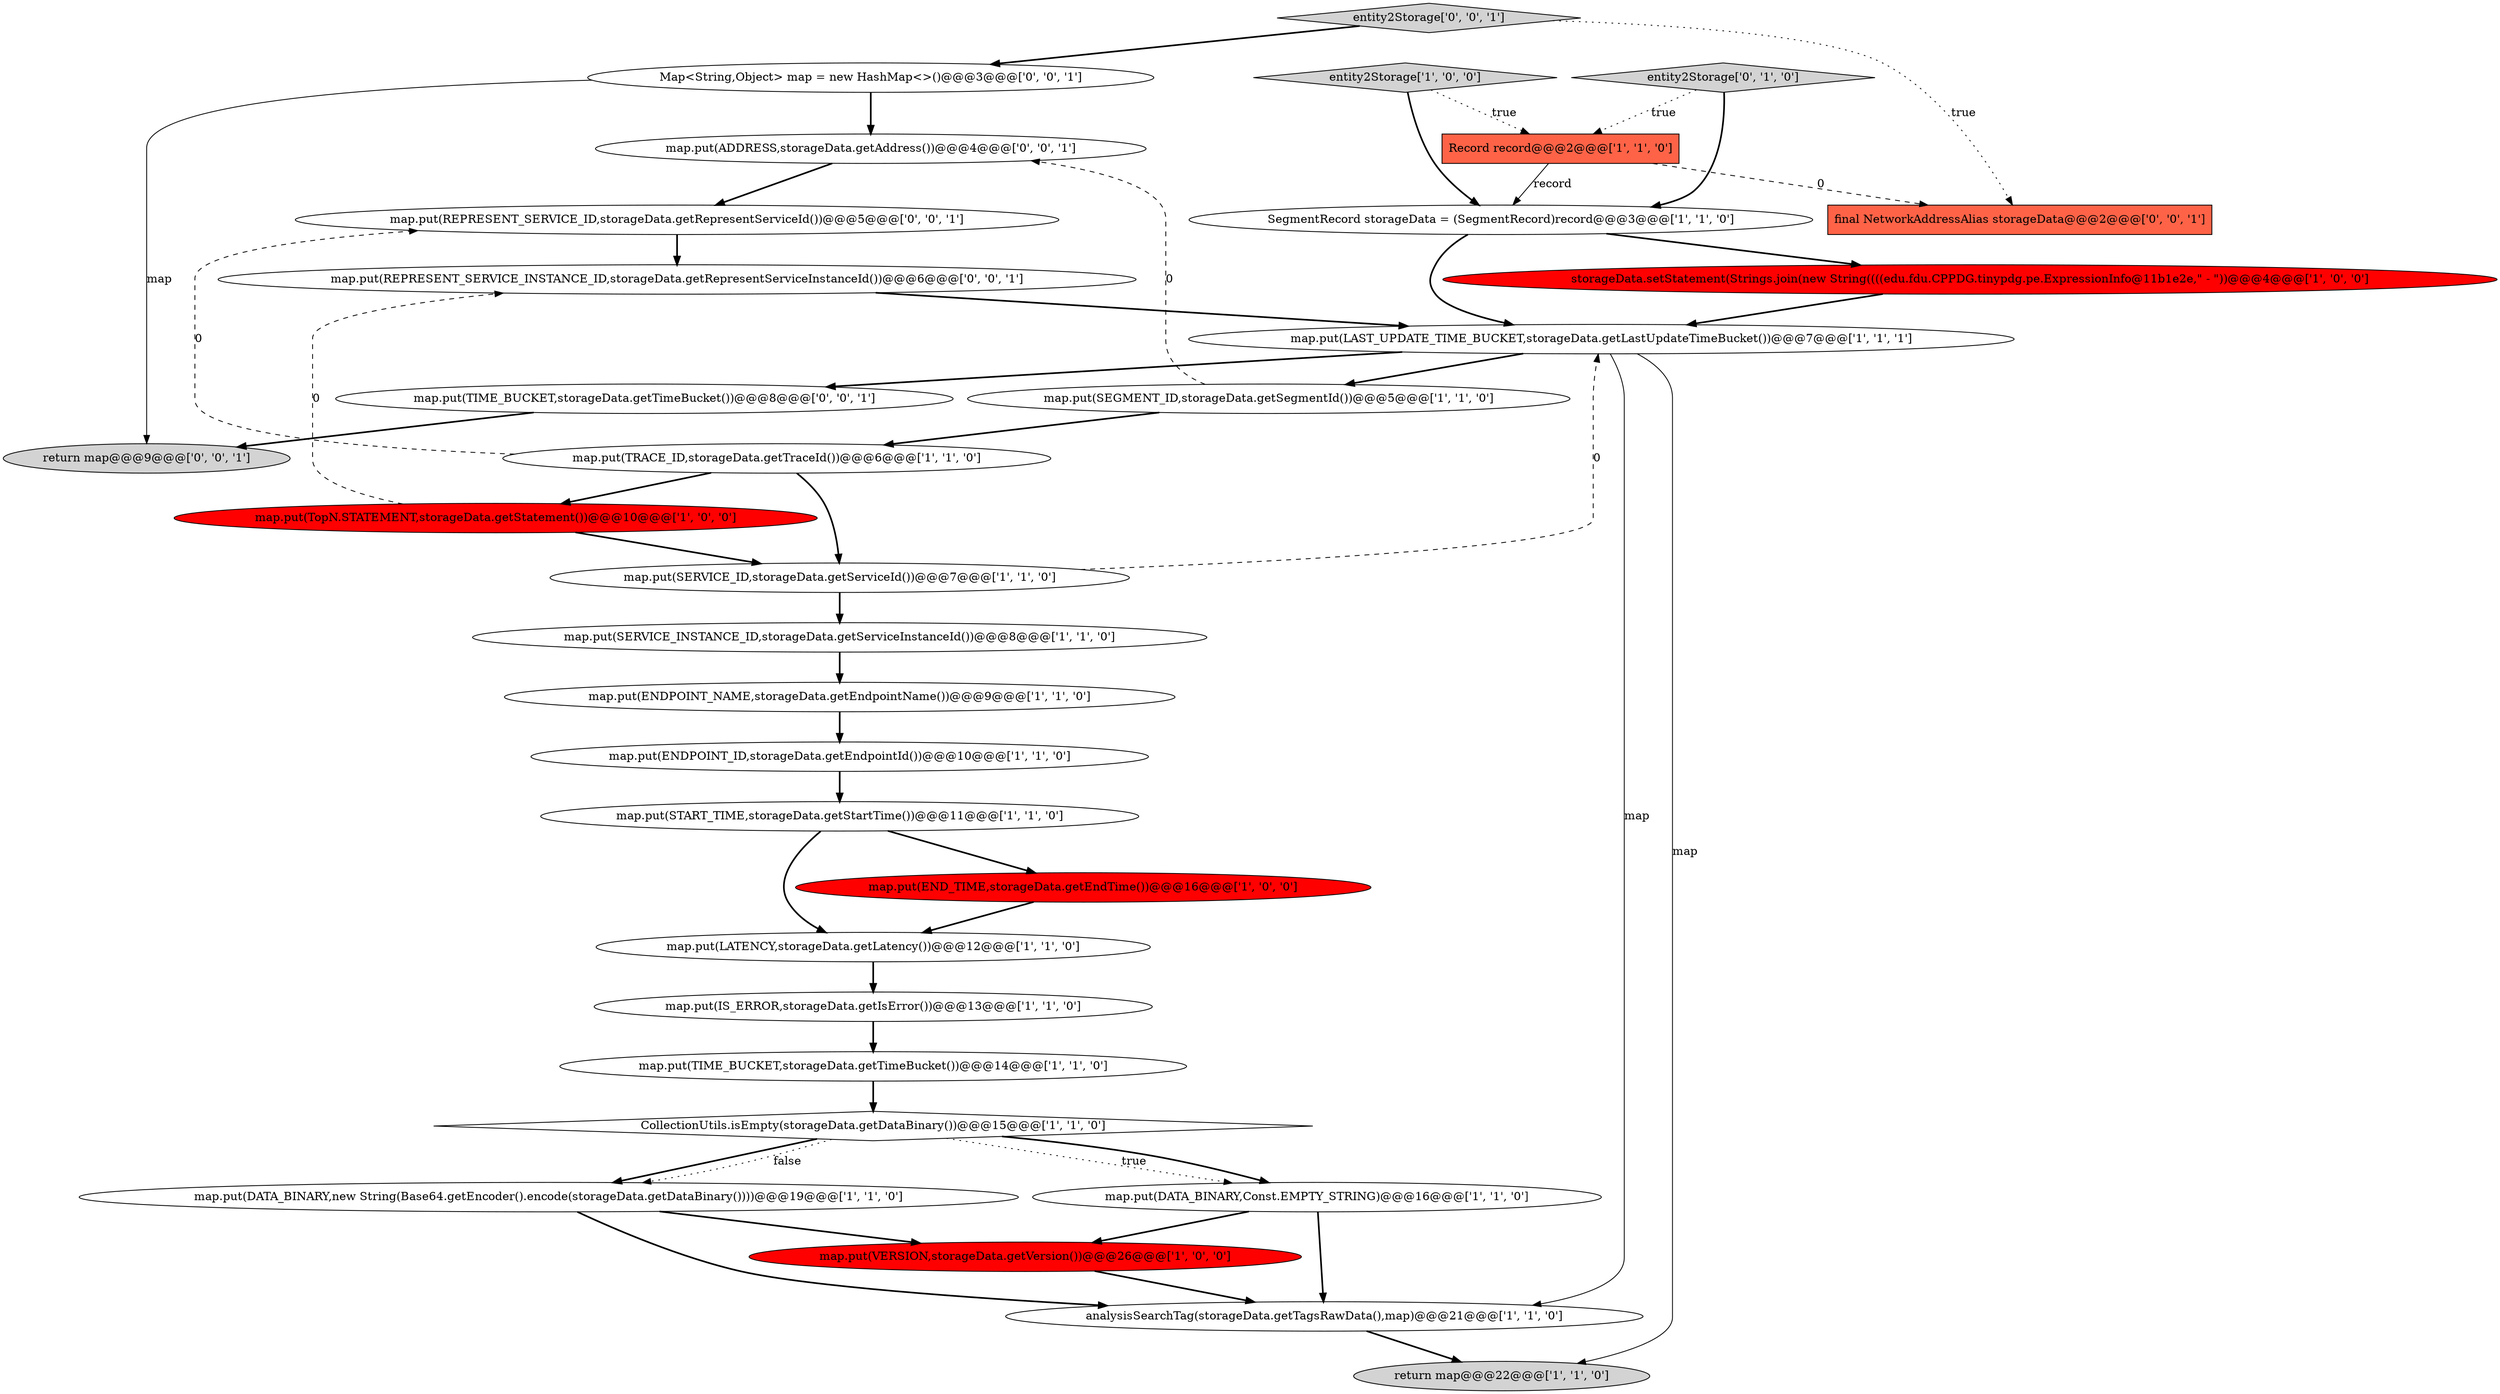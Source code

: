 digraph {
26 [style = filled, label = "entity2Storage['0', '0', '1']", fillcolor = lightgray, shape = diamond image = "AAA0AAABBB3BBB"];
1 [style = filled, label = "map.put(TRACE_ID,storageData.getTraceId())@@@6@@@['1', '1', '0']", fillcolor = white, shape = ellipse image = "AAA0AAABBB1BBB"];
28 [style = filled, label = "Map<String,Object> map = new HashMap<>()@@@3@@@['0', '0', '1']", fillcolor = white, shape = ellipse image = "AAA0AAABBB3BBB"];
14 [style = filled, label = "map.put(DATA_BINARY,Const.EMPTY_STRING)@@@16@@@['1', '1', '0']", fillcolor = white, shape = ellipse image = "AAA0AAABBB1BBB"];
0 [style = filled, label = "map.put(START_TIME,storageData.getStartTime())@@@11@@@['1', '1', '0']", fillcolor = white, shape = ellipse image = "AAA0AAABBB1BBB"];
12 [style = filled, label = "map.put(END_TIME,storageData.getEndTime())@@@16@@@['1', '0', '0']", fillcolor = red, shape = ellipse image = "AAA1AAABBB1BBB"];
15 [style = filled, label = "SegmentRecord storageData = (SegmentRecord)record@@@3@@@['1', '1', '0']", fillcolor = white, shape = ellipse image = "AAA0AAABBB1BBB"];
17 [style = filled, label = "map.put(LATENCY,storageData.getLatency())@@@12@@@['1', '1', '0']", fillcolor = white, shape = ellipse image = "AAA0AAABBB1BBB"];
18 [style = filled, label = "return map@@@22@@@['1', '1', '0']", fillcolor = lightgray, shape = ellipse image = "AAA0AAABBB1BBB"];
24 [style = filled, label = "map.put(TIME_BUCKET,storageData.getTimeBucket())@@@8@@@['0', '0', '1']", fillcolor = white, shape = ellipse image = "AAA0AAABBB3BBB"];
16 [style = filled, label = "map.put(SEGMENT_ID,storageData.getSegmentId())@@@5@@@['1', '1', '0']", fillcolor = white, shape = ellipse image = "AAA0AAABBB1BBB"];
11 [style = filled, label = "entity2Storage['1', '0', '0']", fillcolor = lightgray, shape = diamond image = "AAA0AAABBB1BBB"];
10 [style = filled, label = "map.put(TIME_BUCKET,storageData.getTimeBucket())@@@14@@@['1', '1', '0']", fillcolor = white, shape = ellipse image = "AAA0AAABBB1BBB"];
20 [style = filled, label = "map.put(ENDPOINT_NAME,storageData.getEndpointName())@@@9@@@['1', '1', '0']", fillcolor = white, shape = ellipse image = "AAA0AAABBB1BBB"];
30 [style = filled, label = "final NetworkAddressAlias storageData@@@2@@@['0', '0', '1']", fillcolor = tomato, shape = box image = "AAA0AAABBB3BBB"];
22 [style = filled, label = "map.put(VERSION,storageData.getVersion())@@@26@@@['1', '0', '0']", fillcolor = red, shape = ellipse image = "AAA1AAABBB1BBB"];
23 [style = filled, label = "entity2Storage['0', '1', '0']", fillcolor = lightgray, shape = diamond image = "AAA0AAABBB2BBB"];
19 [style = filled, label = "Record record@@@2@@@['1', '1', '0']", fillcolor = tomato, shape = box image = "AAA0AAABBB1BBB"];
5 [style = filled, label = "CollectionUtils.isEmpty(storageData.getDataBinary())@@@15@@@['1', '1', '0']", fillcolor = white, shape = diamond image = "AAA0AAABBB1BBB"];
6 [style = filled, label = "analysisSearchTag(storageData.getTagsRawData(),map)@@@21@@@['1', '1', '0']", fillcolor = white, shape = ellipse image = "AAA0AAABBB1BBB"];
8 [style = filled, label = "map.put(IS_ERROR,storageData.getIsError())@@@13@@@['1', '1', '0']", fillcolor = white, shape = ellipse image = "AAA0AAABBB1BBB"];
3 [style = filled, label = "map.put(TopN.STATEMENT,storageData.getStatement())@@@10@@@['1', '0', '0']", fillcolor = red, shape = ellipse image = "AAA1AAABBB1BBB"];
21 [style = filled, label = "map.put(ENDPOINT_ID,storageData.getEndpointId())@@@10@@@['1', '1', '0']", fillcolor = white, shape = ellipse image = "AAA0AAABBB1BBB"];
29 [style = filled, label = "map.put(REPRESENT_SERVICE_INSTANCE_ID,storageData.getRepresentServiceInstanceId())@@@6@@@['0', '0', '1']", fillcolor = white, shape = ellipse image = "AAA0AAABBB3BBB"];
31 [style = filled, label = "map.put(ADDRESS,storageData.getAddress())@@@4@@@['0', '0', '1']", fillcolor = white, shape = ellipse image = "AAA0AAABBB3BBB"];
7 [style = filled, label = "map.put(SERVICE_INSTANCE_ID,storageData.getServiceInstanceId())@@@8@@@['1', '1', '0']", fillcolor = white, shape = ellipse image = "AAA0AAABBB1BBB"];
9 [style = filled, label = "map.put(DATA_BINARY,new String(Base64.getEncoder().encode(storageData.getDataBinary())))@@@19@@@['1', '1', '0']", fillcolor = white, shape = ellipse image = "AAA0AAABBB1BBB"];
4 [style = filled, label = "map.put(LAST_UPDATE_TIME_BUCKET,storageData.getLastUpdateTimeBucket())@@@7@@@['1', '1', '1']", fillcolor = white, shape = ellipse image = "AAA0AAABBB1BBB"];
2 [style = filled, label = "storageData.setStatement(Strings.join(new String((((edu.fdu.CPPDG.tinypdg.pe.ExpressionInfo@11b1e2e,\" - \"))@@@4@@@['1', '0', '0']", fillcolor = red, shape = ellipse image = "AAA1AAABBB1BBB"];
13 [style = filled, label = "map.put(SERVICE_ID,storageData.getServiceId())@@@7@@@['1', '1', '0']", fillcolor = white, shape = ellipse image = "AAA0AAABBB1BBB"];
27 [style = filled, label = "return map@@@9@@@['0', '0', '1']", fillcolor = lightgray, shape = ellipse image = "AAA0AAABBB3BBB"];
25 [style = filled, label = "map.put(REPRESENT_SERVICE_ID,storageData.getRepresentServiceId())@@@5@@@['0', '0', '1']", fillcolor = white, shape = ellipse image = "AAA0AAABBB3BBB"];
9->22 [style = bold, label=""];
3->29 [style = dashed, label="0"];
17->8 [style = bold, label=""];
8->10 [style = bold, label=""];
5->14 [style = dotted, label="true"];
15->2 [style = bold, label=""];
29->4 [style = bold, label=""];
31->25 [style = bold, label=""];
4->24 [style = bold, label=""];
21->0 [style = bold, label=""];
5->9 [style = bold, label=""];
16->31 [style = dashed, label="0"];
0->17 [style = bold, label=""];
6->18 [style = bold, label=""];
0->12 [style = bold, label=""];
28->27 [style = solid, label="map"];
28->31 [style = bold, label=""];
12->17 [style = bold, label=""];
14->22 [style = bold, label=""];
1->3 [style = bold, label=""];
23->15 [style = bold, label=""];
7->20 [style = bold, label=""];
5->14 [style = bold, label=""];
25->29 [style = bold, label=""];
23->19 [style = dotted, label="true"];
2->4 [style = bold, label=""];
1->13 [style = bold, label=""];
11->15 [style = bold, label=""];
9->6 [style = bold, label=""];
20->21 [style = bold, label=""];
19->15 [style = solid, label="record"];
10->5 [style = bold, label=""];
19->30 [style = dashed, label="0"];
16->1 [style = bold, label=""];
26->30 [style = dotted, label="true"];
13->7 [style = bold, label=""];
15->4 [style = bold, label=""];
4->6 [style = solid, label="map"];
3->13 [style = bold, label=""];
5->9 [style = dotted, label="false"];
13->4 [style = dashed, label="0"];
11->19 [style = dotted, label="true"];
26->28 [style = bold, label=""];
1->25 [style = dashed, label="0"];
24->27 [style = bold, label=""];
14->6 [style = bold, label=""];
4->18 [style = solid, label="map"];
4->16 [style = bold, label=""];
22->6 [style = bold, label=""];
}
